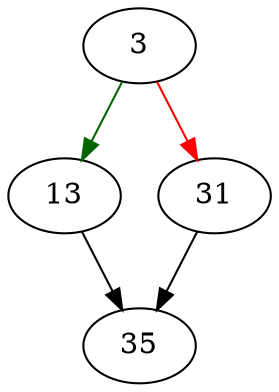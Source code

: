 strict digraph "sqlite3LocateTableItem" {
	// Node definitions.
	3 [entry=true];
	13;
	31;
	35;

	// Edge definitions.
	3 -> 13 [
		color=darkgreen
		cond=true
	];
	3 -> 31 [
		color=red
		cond=false
	];
	13 -> 35;
	31 -> 35;
}